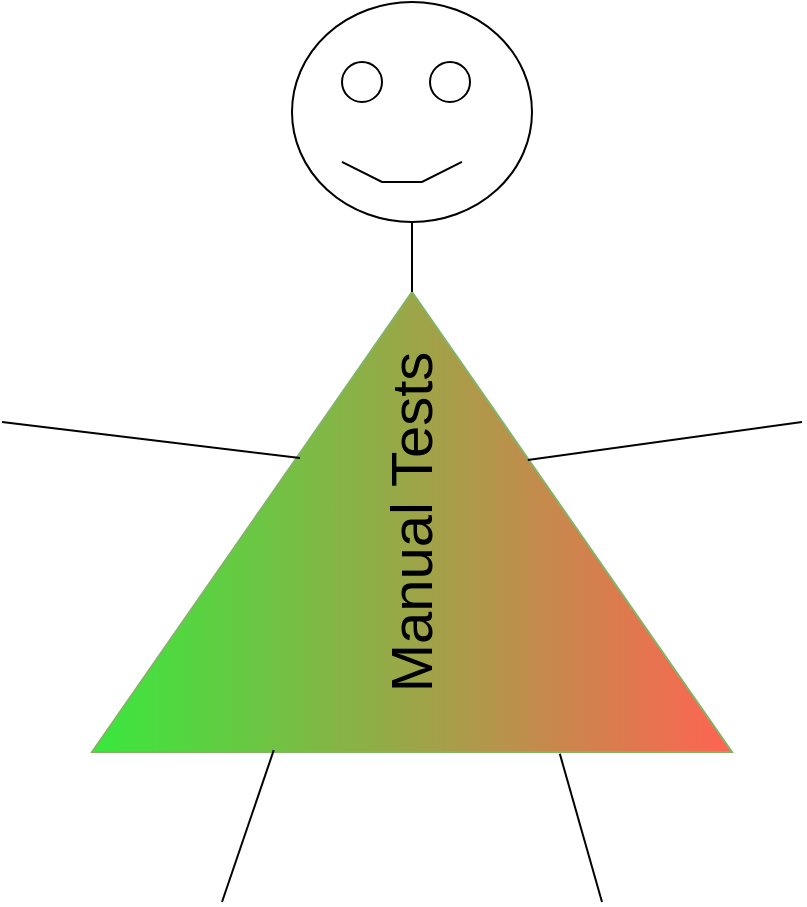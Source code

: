 <mxfile version="17.1.2" type="device"><diagram id="ba08iKty0z2XdSC7IX5W" name="Page-1"><mxGraphModel dx="1422" dy="705" grid="1" gridSize="10" guides="1" tooltips="1" connect="1" arrows="1" fold="1" page="1" pageScale="1" pageWidth="827" pageHeight="1169" math="0" shadow="0"><root><mxCell id="0"/><mxCell id="1" parent="0"/><mxCell id="5fJgat9Scgi5sBonz785-1" value="&lt;font style=&quot;font-size: 29px&quot;&gt;Manual Tests&lt;/font&gt;" style="triangle;whiteSpace=wrap;html=1;rotation=-90;strokeColor=#82b366;fillColor=#38E83E;gradientColor=#FF6352;" vertex="1" parent="1"><mxGeometry x="280" y="160" width="230" height="320" as="geometry"/></mxCell><mxCell id="5fJgat9Scgi5sBonz785-2" value="" style="endArrow=none;html=1;rounded=0;entryX=0.639;entryY=0.325;entryDx=0;entryDy=0;entryPerimeter=0;" edge="1" parent="1" target="5fJgat9Scgi5sBonz785-1"><mxGeometry width="50" height="50" relative="1" as="geometry"><mxPoint x="190" y="270" as="sourcePoint"/><mxPoint x="440" y="340" as="targetPoint"/></mxGeometry></mxCell><mxCell id="5fJgat9Scgi5sBonz785-3" value="" style="endArrow=none;html=1;rounded=0;entryX=0.635;entryY=0.681;entryDx=0;entryDy=0;entryPerimeter=0;" edge="1" parent="1" target="5fJgat9Scgi5sBonz785-1"><mxGeometry width="50" height="50" relative="1" as="geometry"><mxPoint x="590" y="270" as="sourcePoint"/><mxPoint x="349" y="298.03" as="targetPoint"/></mxGeometry></mxCell><mxCell id="5fJgat9Scgi5sBonz785-4" value="" style="endArrow=none;html=1;rounded=0;entryX=1;entryY=0.5;entryDx=0;entryDy=0;" edge="1" parent="1" target="5fJgat9Scgi5sBonz785-1"><mxGeometry width="50" height="50" relative="1" as="geometry"><mxPoint x="395" y="170" as="sourcePoint"/><mxPoint x="462.92" y="298.95" as="targetPoint"/></mxGeometry></mxCell><mxCell id="5fJgat9Scgi5sBonz785-5" value="" style="ellipse;whiteSpace=wrap;html=1;" vertex="1" parent="1"><mxGeometry x="335" y="60" width="120" height="110" as="geometry"/></mxCell><mxCell id="5fJgat9Scgi5sBonz785-6" value="" style="ellipse;whiteSpace=wrap;html=1;" vertex="1" parent="1"><mxGeometry x="360" y="90" width="20" height="20" as="geometry"/></mxCell><mxCell id="5fJgat9Scgi5sBonz785-7" value="" style="ellipse;whiteSpace=wrap;html=1;" vertex="1" parent="1"><mxGeometry x="404" y="90" width="20" height="20" as="geometry"/></mxCell><mxCell id="5fJgat9Scgi5sBonz785-8" value="" style="endArrow=none;html=1;rounded=0;entryX=0.208;entryY=0.727;entryDx=0;entryDy=0;entryPerimeter=0;exitX=0.708;exitY=0.727;exitDx=0;exitDy=0;exitPerimeter=0;" edge="1" parent="1" source="5fJgat9Scgi5sBonz785-5" target="5fJgat9Scgi5sBonz785-5"><mxGeometry width="50" height="50" relative="1" as="geometry"><mxPoint x="450" y="180" as="sourcePoint"/><mxPoint x="440" y="340" as="targetPoint"/><Array as="points"><mxPoint x="400" y="150"/><mxPoint x="380" y="150"/></Array></mxGeometry></mxCell><mxCell id="5fJgat9Scgi5sBonz785-9" value="" style="endArrow=none;html=1;rounded=0;entryX=0.004;entryY=0.284;entryDx=0;entryDy=0;entryPerimeter=0;" edge="1" parent="1" target="5fJgat9Scgi5sBonz785-1"><mxGeometry width="50" height="50" relative="1" as="geometry"><mxPoint x="300" y="510" as="sourcePoint"/><mxPoint x="349" y="298.03" as="targetPoint"/></mxGeometry></mxCell><mxCell id="5fJgat9Scgi5sBonz785-10" value="" style="endArrow=none;html=1;rounded=0;entryX=-0.004;entryY=0.731;entryDx=0;entryDy=0;entryPerimeter=0;" edge="1" parent="1" target="5fJgat9Scgi5sBonz785-1"><mxGeometry width="50" height="50" relative="1" as="geometry"><mxPoint x="490" y="510" as="sourcePoint"/><mxPoint x="335.88" y="444.08" as="targetPoint"/></mxGeometry></mxCell></root></mxGraphModel></diagram></mxfile>